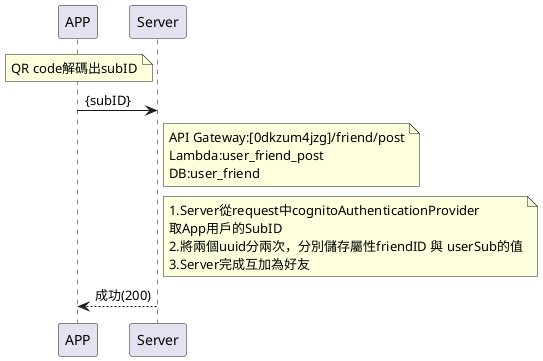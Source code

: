 @startuml
note over APP: QR code解碼出subID
APP -> Server: {subID}
note right of Server: API Gateway:[0dkzum4jzg]/friend/post\nLambda:user_friend_post\nDB:user_friend
note right of Server:1.Server從request中cognitoAuthenticationProvider\n取App用戶的SubID\n2.將兩個uuid分兩次，分別儲存屬性friendID 與 userSub的值\n3.Server完成互加為好友
Server --> APP: 成功(200)
@enduml
